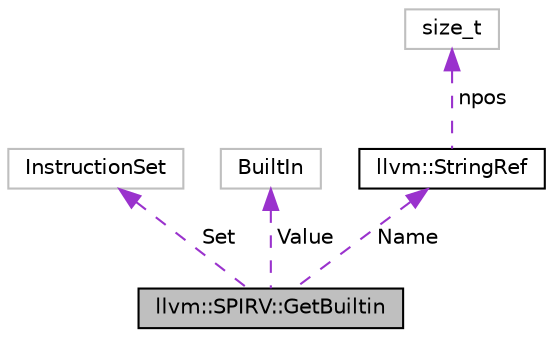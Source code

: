 digraph "llvm::SPIRV::GetBuiltin"
{
 // LATEX_PDF_SIZE
  bgcolor="transparent";
  edge [fontname="Helvetica",fontsize="10",labelfontname="Helvetica",labelfontsize="10"];
  node [fontname="Helvetica",fontsize="10",shape=record];
  Node1 [label="llvm::SPIRV::GetBuiltin",height=0.2,width=0.4,color="black", fillcolor="grey75", style="filled", fontcolor="black",tooltip=" "];
  Node2 -> Node1 [dir="back",color="darkorchid3",fontsize="10",style="dashed",label=" Set" ,fontname="Helvetica"];
  Node2 [label="InstructionSet",height=0.2,width=0.4,color="grey75",tooltip=" "];
  Node3 -> Node1 [dir="back",color="darkorchid3",fontsize="10",style="dashed",label=" Value" ,fontname="Helvetica"];
  Node3 [label="BuiltIn",height=0.2,width=0.4,color="grey75",tooltip=" "];
  Node4 -> Node1 [dir="back",color="darkorchid3",fontsize="10",style="dashed",label=" Name" ,fontname="Helvetica"];
  Node4 [label="llvm::StringRef",height=0.2,width=0.4,color="black",URL="$classllvm_1_1StringRef.html",tooltip="StringRef - Represent a constant reference to a string, i.e."];
  Node5 -> Node4 [dir="back",color="darkorchid3",fontsize="10",style="dashed",label=" npos" ,fontname="Helvetica"];
  Node5 [label="size_t",height=0.2,width=0.4,color="grey75",tooltip=" "];
}
